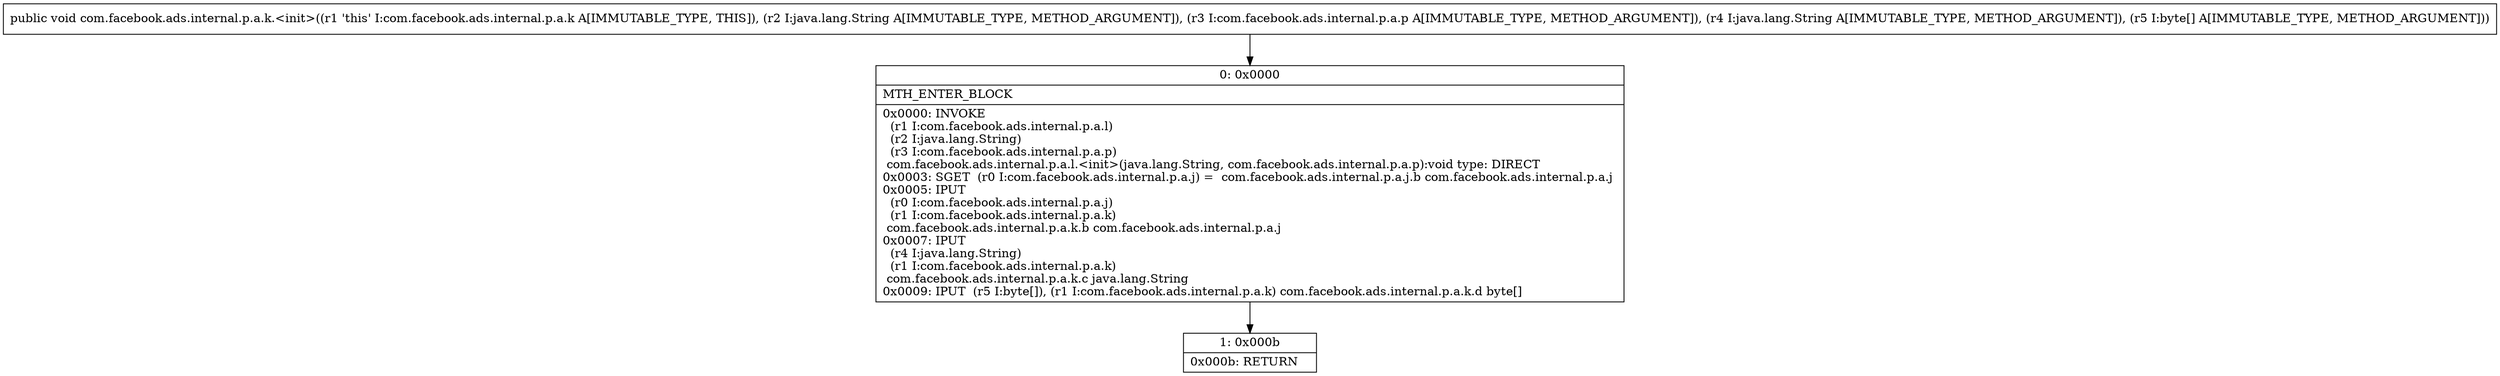 digraph "CFG forcom.facebook.ads.internal.p.a.k.\<init\>(Ljava\/lang\/String;Lcom\/facebook\/ads\/internal\/p\/a\/p;Ljava\/lang\/String;[B)V" {
Node_0 [shape=record,label="{0\:\ 0x0000|MTH_ENTER_BLOCK\l|0x0000: INVOKE  \l  (r1 I:com.facebook.ads.internal.p.a.l)\l  (r2 I:java.lang.String)\l  (r3 I:com.facebook.ads.internal.p.a.p)\l com.facebook.ads.internal.p.a.l.\<init\>(java.lang.String, com.facebook.ads.internal.p.a.p):void type: DIRECT \l0x0003: SGET  (r0 I:com.facebook.ads.internal.p.a.j) =  com.facebook.ads.internal.p.a.j.b com.facebook.ads.internal.p.a.j \l0x0005: IPUT  \l  (r0 I:com.facebook.ads.internal.p.a.j)\l  (r1 I:com.facebook.ads.internal.p.a.k)\l com.facebook.ads.internal.p.a.k.b com.facebook.ads.internal.p.a.j \l0x0007: IPUT  \l  (r4 I:java.lang.String)\l  (r1 I:com.facebook.ads.internal.p.a.k)\l com.facebook.ads.internal.p.a.k.c java.lang.String \l0x0009: IPUT  (r5 I:byte[]), (r1 I:com.facebook.ads.internal.p.a.k) com.facebook.ads.internal.p.a.k.d byte[] \l}"];
Node_1 [shape=record,label="{1\:\ 0x000b|0x000b: RETURN   \l}"];
MethodNode[shape=record,label="{public void com.facebook.ads.internal.p.a.k.\<init\>((r1 'this' I:com.facebook.ads.internal.p.a.k A[IMMUTABLE_TYPE, THIS]), (r2 I:java.lang.String A[IMMUTABLE_TYPE, METHOD_ARGUMENT]), (r3 I:com.facebook.ads.internal.p.a.p A[IMMUTABLE_TYPE, METHOD_ARGUMENT]), (r4 I:java.lang.String A[IMMUTABLE_TYPE, METHOD_ARGUMENT]), (r5 I:byte[] A[IMMUTABLE_TYPE, METHOD_ARGUMENT])) }"];
MethodNode -> Node_0;
Node_0 -> Node_1;
}


